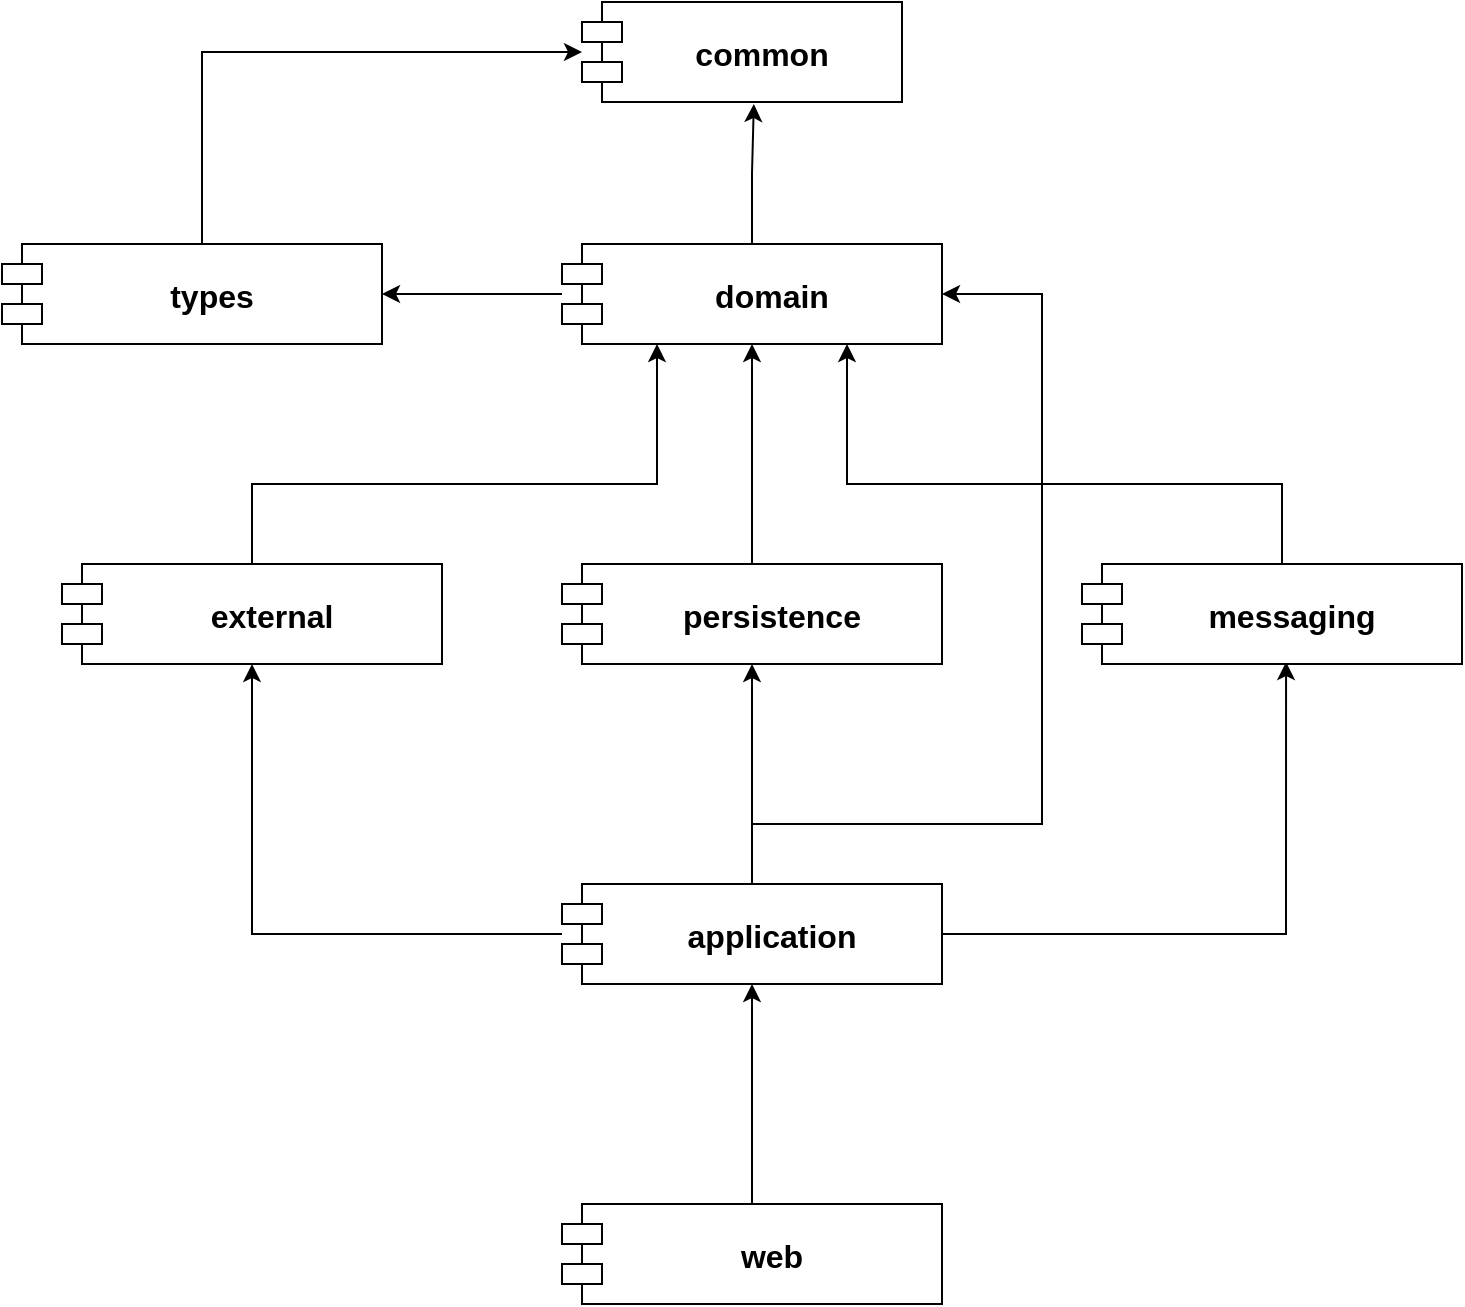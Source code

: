 <mxfile version="14.2.9" type="github">
  <diagram name="Page-1" id="58cdce13-f638-feb5-8d6f-7d28b1aa9fa0">
    <mxGraphModel dx="1422" dy="794" grid="1" gridSize="10" guides="1" tooltips="1" connect="1" arrows="1" fold="1" page="1" pageScale="1" pageWidth="1100" pageHeight="850" background="#ffffff" math="0" shadow="0">
      <root>
        <mxCell id="0" />
        <mxCell id="1" parent="0" />
        <mxCell id="1ASNzBmxT0uugiNgqJaq-3" value="common" style="shape=module;align=left;spacingLeft=20;align=center;verticalAlign=middle;fontStyle=1;fontSize=16;" vertex="1" parent="1">
          <mxGeometry x="450" y="149" width="160" height="50" as="geometry" />
        </mxCell>
        <mxCell id="1ASNzBmxT0uugiNgqJaq-25" style="edgeStyle=orthogonalEdgeStyle;rounded=0;orthogonalLoop=1;jettySize=auto;html=1;fontSize=16;" edge="1" parent="1" source="1ASNzBmxT0uugiNgqJaq-4" target="1ASNzBmxT0uugiNgqJaq-3">
          <mxGeometry relative="1" as="geometry">
            <Array as="points">
              <mxPoint x="260" y="174" />
            </Array>
          </mxGeometry>
        </mxCell>
        <mxCell id="1ASNzBmxT0uugiNgqJaq-4" value="types" style="shape=module;align=left;spacingLeft=20;align=center;verticalAlign=middle;fontStyle=1;fontSize=16;" vertex="1" parent="1">
          <mxGeometry x="160" y="270" width="190" height="50" as="geometry" />
        </mxCell>
        <mxCell id="1ASNzBmxT0uugiNgqJaq-13" style="edgeStyle=orthogonalEdgeStyle;rounded=0;orthogonalLoop=1;jettySize=auto;html=1;entryX=0.537;entryY=1.02;entryDx=0;entryDy=0;entryPerimeter=0;fontSize=16;" edge="1" parent="1" source="1ASNzBmxT0uugiNgqJaq-5" target="1ASNzBmxT0uugiNgqJaq-3">
          <mxGeometry relative="1" as="geometry" />
        </mxCell>
        <mxCell id="1ASNzBmxT0uugiNgqJaq-16" style="edgeStyle=orthogonalEdgeStyle;rounded=0;orthogonalLoop=1;jettySize=auto;html=1;entryX=1;entryY=0.5;entryDx=0;entryDy=0;fontSize=16;" edge="1" parent="1" source="1ASNzBmxT0uugiNgqJaq-5" target="1ASNzBmxT0uugiNgqJaq-4">
          <mxGeometry relative="1" as="geometry" />
        </mxCell>
        <mxCell id="1ASNzBmxT0uugiNgqJaq-5" value="domain" style="shape=module;align=left;spacingLeft=20;align=center;verticalAlign=middle;fontStyle=1;fontSize=16;" vertex="1" parent="1">
          <mxGeometry x="440" y="270" width="190" height="50" as="geometry" />
        </mxCell>
        <mxCell id="1ASNzBmxT0uugiNgqJaq-24" style="edgeStyle=orthogonalEdgeStyle;rounded=0;orthogonalLoop=1;jettySize=auto;html=1;entryX=0.5;entryY=1;entryDx=0;entryDy=0;fontSize=16;" edge="1" parent="1" source="1ASNzBmxT0uugiNgqJaq-6" target="1ASNzBmxT0uugiNgqJaq-7">
          <mxGeometry relative="1" as="geometry" />
        </mxCell>
        <mxCell id="1ASNzBmxT0uugiNgqJaq-6" value="web" style="shape=module;align=left;spacingLeft=20;align=center;verticalAlign=middle;fontStyle=1;fontSize=16;" vertex="1" parent="1">
          <mxGeometry x="440" y="750" width="190" height="50" as="geometry" />
        </mxCell>
        <mxCell id="1ASNzBmxT0uugiNgqJaq-20" style="edgeStyle=orthogonalEdgeStyle;rounded=0;orthogonalLoop=1;jettySize=auto;html=1;entryX=0.5;entryY=1;entryDx=0;entryDy=0;fontSize=16;" edge="1" parent="1" source="1ASNzBmxT0uugiNgqJaq-7" target="1ASNzBmxT0uugiNgqJaq-8">
          <mxGeometry relative="1" as="geometry" />
        </mxCell>
        <mxCell id="1ASNzBmxT0uugiNgqJaq-21" style="edgeStyle=orthogonalEdgeStyle;rounded=0;orthogonalLoop=1;jettySize=auto;html=1;entryX=0.537;entryY=0.98;entryDx=0;entryDy=0;entryPerimeter=0;fontSize=16;" edge="1" parent="1" source="1ASNzBmxT0uugiNgqJaq-7" target="1ASNzBmxT0uugiNgqJaq-9">
          <mxGeometry relative="1" as="geometry" />
        </mxCell>
        <mxCell id="1ASNzBmxT0uugiNgqJaq-22" style="edgeStyle=orthogonalEdgeStyle;rounded=0;orthogonalLoop=1;jettySize=auto;html=1;entryX=0.5;entryY=1;entryDx=0;entryDy=0;fontSize=16;" edge="1" parent="1" source="1ASNzBmxT0uugiNgqJaq-7" target="1ASNzBmxT0uugiNgqJaq-10">
          <mxGeometry relative="1" as="geometry" />
        </mxCell>
        <mxCell id="1ASNzBmxT0uugiNgqJaq-23" style="edgeStyle=orthogonalEdgeStyle;rounded=0;orthogonalLoop=1;jettySize=auto;html=1;entryX=1;entryY=0.5;entryDx=0;entryDy=0;fontSize=16;" edge="1" parent="1" source="1ASNzBmxT0uugiNgqJaq-7" target="1ASNzBmxT0uugiNgqJaq-5">
          <mxGeometry relative="1" as="geometry">
            <Array as="points">
              <mxPoint x="535" y="560" />
              <mxPoint x="680" y="560" />
              <mxPoint x="680" y="295" />
            </Array>
          </mxGeometry>
        </mxCell>
        <mxCell id="1ASNzBmxT0uugiNgqJaq-7" value="application" style="shape=module;align=left;spacingLeft=20;align=center;verticalAlign=middle;fontStyle=1;fontSize=16;" vertex="1" parent="1">
          <mxGeometry x="440" y="590" width="190" height="50" as="geometry" />
        </mxCell>
        <mxCell id="1ASNzBmxT0uugiNgqJaq-14" style="edgeStyle=orthogonalEdgeStyle;rounded=0;orthogonalLoop=1;jettySize=auto;html=1;entryX=0.5;entryY=1;entryDx=0;entryDy=0;fontSize=16;" edge="1" parent="1" source="1ASNzBmxT0uugiNgqJaq-8" target="1ASNzBmxT0uugiNgqJaq-5">
          <mxGeometry relative="1" as="geometry" />
        </mxCell>
        <mxCell id="1ASNzBmxT0uugiNgqJaq-8" value="persistence" style="shape=module;align=left;spacingLeft=20;align=center;verticalAlign=middle;fontStyle=1;fontSize=16;" vertex="1" parent="1">
          <mxGeometry x="440" y="430" width="190" height="50" as="geometry" />
        </mxCell>
        <mxCell id="1ASNzBmxT0uugiNgqJaq-19" style="edgeStyle=orthogonalEdgeStyle;rounded=0;orthogonalLoop=1;jettySize=auto;html=1;entryX=0.75;entryY=1;entryDx=0;entryDy=0;fontSize=16;" edge="1" parent="1" source="1ASNzBmxT0uugiNgqJaq-9" target="1ASNzBmxT0uugiNgqJaq-5">
          <mxGeometry relative="1" as="geometry">
            <Array as="points">
              <mxPoint x="800" y="390" />
              <mxPoint x="583" y="390" />
            </Array>
          </mxGeometry>
        </mxCell>
        <mxCell id="1ASNzBmxT0uugiNgqJaq-9" value="messaging" style="shape=module;align=left;spacingLeft=20;align=center;verticalAlign=middle;fontStyle=1;fontSize=16;" vertex="1" parent="1">
          <mxGeometry x="700" y="430" width="190" height="50" as="geometry" />
        </mxCell>
        <mxCell id="1ASNzBmxT0uugiNgqJaq-18" style="edgeStyle=orthogonalEdgeStyle;rounded=0;orthogonalLoop=1;jettySize=auto;html=1;entryX=0.25;entryY=1;entryDx=0;entryDy=0;fontSize=16;" edge="1" parent="1" source="1ASNzBmxT0uugiNgqJaq-10" target="1ASNzBmxT0uugiNgqJaq-5">
          <mxGeometry relative="1" as="geometry">
            <Array as="points">
              <mxPoint x="285" y="390" />
              <mxPoint x="488" y="390" />
            </Array>
          </mxGeometry>
        </mxCell>
        <mxCell id="1ASNzBmxT0uugiNgqJaq-10" value="external" style="shape=module;align=left;spacingLeft=20;align=center;verticalAlign=middle;fontStyle=1;fontSize=16;" vertex="1" parent="1">
          <mxGeometry x="190" y="430" width="190" height="50" as="geometry" />
        </mxCell>
      </root>
    </mxGraphModel>
  </diagram>
</mxfile>
